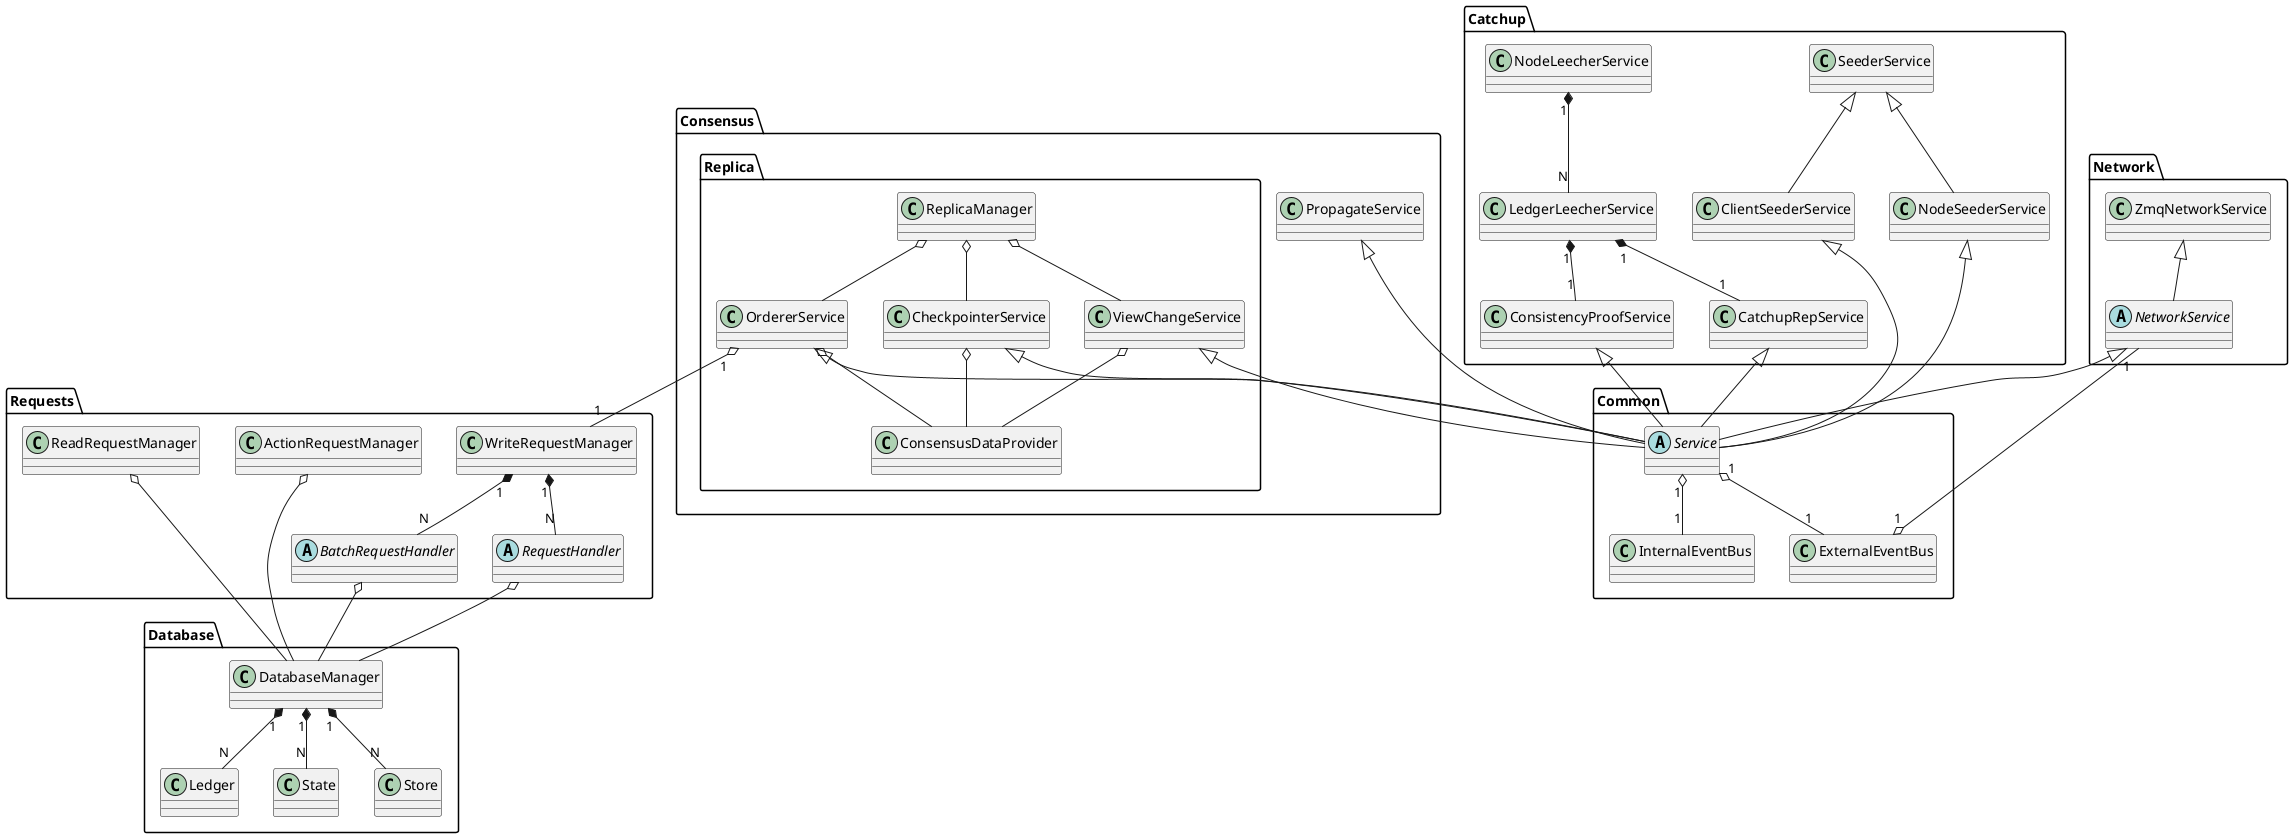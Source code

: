 @startuml



package Database {
DatabaseManager "1" *-- "N" Ledger
DatabaseManager "1" *-- "N" State
DatabaseManager "1" *-- "N" Store
}

package Common {
abstract class Service
Service "1" o-- "1" InternalEventBus
Service "1" o-- "1" ExternalEventBus
}

package Requests {
class WriteRequestManager
class ReadRequestManager
class ActionRequestManager

abstract class BatchRequestHandler
abstract class RequestHandler

WriteRequestManager "1" *-- "N" BatchRequestHandler
WriteRequestManager "1" *-- "N" RequestHandler

ReadRequestManager o-- DatabaseManager
ActionRequestManager o-- DatabaseManager
BatchRequestHandler o-- DatabaseManager
RequestHandler o-- DatabaseManager

}


package Consensus {

package Replica {
OrdererService <|-- Service
CheckpointerService <|-- Service
ViewChangeService <|-- Service

ReplicaManager o-- OrdererService
ReplicaManager o-- CheckpointerService
ReplicaManager o-- ViewChangeService
ViewChangeService o-- ConsensusDataProvider
OrdererService o-- ConsensusDataProvider
CheckpointerService o-- ConsensusDataProvider
}




PropagateService <|-- Service


}

package Catchup {
NodeLeecherService "1" *-- "N" LedgerLeecherService
LedgerLeecherService "1" *-- "1" ConsistencyProofService
LedgerLeecherService "1" *-- "1" CatchupRepService

SeederService <|-- ClientSeederService
SeederService <|-- NodeSeederService


CatchupRepService <|-- Service
ConsistencyProofService <|-- Service
ClientSeederService <|-- Service
NodeSeederService <|-- Service
}


package Network {
abstract class NetworkService
ZmqNetworkService <|-- NetworkService
NetworkService <|-- Service
}





ExternalEventBus "1" o-- "1" NetworkService
OrdererService "1" o-- "1" WriteRequestManager

@enduml